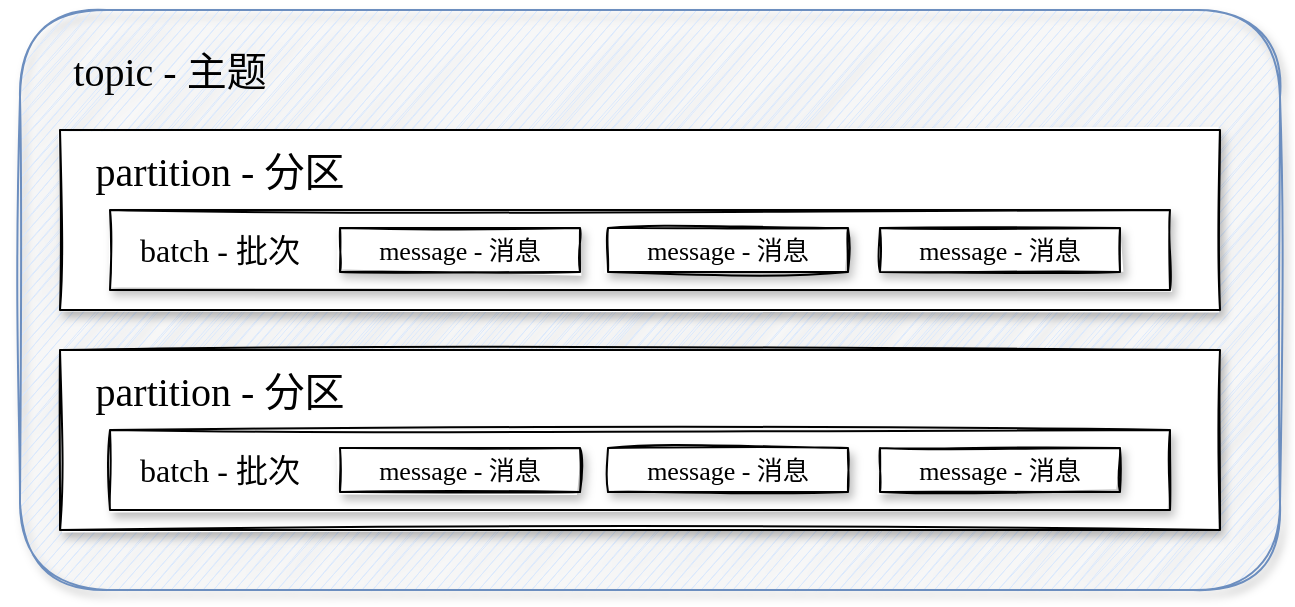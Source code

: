 <mxfile>
    <diagram id="Z9hFlu9-fD196QhTDpbl" name="第 1 页">
        <mxGraphModel dx="671" dy="627" grid="1" gridSize="10" guides="1" tooltips="1" connect="1" arrows="1" fold="1" page="1" pageScale="1" pageWidth="827" pageHeight="1169" math="0" shadow="0">
            <root>
                <mxCell id="0"/>
                <mxCell id="1" parent="0"/>
                <mxCell id="2" value="" style="rounded=1;whiteSpace=wrap;html=1;sketch=1;shadow=1;glass=0;fillColor=#dae8fc;strokeColor=#6c8ebf;fontFamily=Comic Sans MS;" vertex="1" parent="1">
                    <mxGeometry x="120" y="130" width="630" height="290" as="geometry"/>
                </mxCell>
                <mxCell id="3" value="" style="rounded=0;whiteSpace=wrap;html=1;sketch=1;glass=0;shadow=1;" vertex="1" parent="1">
                    <mxGeometry x="140" y="190" width="580" height="90" as="geometry"/>
                </mxCell>
                <mxCell id="4" value="&lt;font style=&quot;font-size: 20px&quot; face=&quot;Comic Sans MS&quot;&gt;topic - 主题&lt;/font&gt;" style="text;html=1;strokeColor=none;fillColor=none;align=center;verticalAlign=middle;whiteSpace=wrap;rounded=0;sketch=1;" vertex="1" parent="1">
                    <mxGeometry x="110" y="150" width="170" height="20" as="geometry"/>
                </mxCell>
                <mxCell id="5" value="&lt;font face=&quot;Comic Sans MS&quot;&gt;partition - 分区&lt;/font&gt;" style="text;html=1;strokeColor=none;fillColor=none;align=center;verticalAlign=middle;whiteSpace=wrap;rounded=0;fontSize=20;" vertex="1" parent="1">
                    <mxGeometry x="140" y="200" width="160" height="20" as="geometry"/>
                </mxCell>
                <mxCell id="6" value="" style="rounded=0;whiteSpace=wrap;html=1;fontFamily=Comic Sans MS;sketch=1;shadow=1;" vertex="1" parent="1">
                    <mxGeometry x="165" y="230" width="530" height="40" as="geometry"/>
                </mxCell>
                <mxCell id="7" value="&lt;font style=&quot;font-size: 16px&quot;&gt;batch - 批次&lt;/font&gt;" style="text;html=1;strokeColor=none;fillColor=none;align=center;verticalAlign=middle;whiteSpace=wrap;rounded=0;shadow=1;sketch=1;fontFamily=Comic Sans MS;" vertex="1" parent="1">
                    <mxGeometry x="165" y="238.5" width="110" height="22.5" as="geometry"/>
                </mxCell>
                <mxCell id="8" value="&lt;font style=&quot;font-size: 13px&quot;&gt;message - 消息&lt;/font&gt;" style="rounded=0;whiteSpace=wrap;html=1;shadow=1;sketch=1;fontFamily=Comic Sans MS;" vertex="1" parent="1">
                    <mxGeometry x="280" y="239" width="120" height="22" as="geometry"/>
                </mxCell>
                <mxCell id="9" value="&lt;font style=&quot;font-size: 13px&quot;&gt;message - 消息&lt;/font&gt;" style="rounded=0;whiteSpace=wrap;html=1;shadow=1;sketch=1;fontFamily=Comic Sans MS;" vertex="1" parent="1">
                    <mxGeometry x="414" y="239" width="120" height="22" as="geometry"/>
                </mxCell>
                <mxCell id="10" value="&lt;font style=&quot;font-size: 13px&quot;&gt;message - 消息&lt;/font&gt;" style="rounded=0;whiteSpace=wrap;html=1;shadow=1;sketch=1;fontFamily=Comic Sans MS;" vertex="1" parent="1">
                    <mxGeometry x="550" y="239" width="120" height="22" as="geometry"/>
                </mxCell>
                <mxCell id="13" value="" style="rounded=0;whiteSpace=wrap;html=1;sketch=1;glass=0;shadow=1;" vertex="1" parent="1">
                    <mxGeometry x="140" y="300" width="580" height="90" as="geometry"/>
                </mxCell>
                <mxCell id="14" value="&lt;font face=&quot;Comic Sans MS&quot;&gt;partition - 分区&lt;/font&gt;" style="text;html=1;strokeColor=none;fillColor=none;align=center;verticalAlign=middle;whiteSpace=wrap;rounded=0;fontSize=20;" vertex="1" parent="1">
                    <mxGeometry x="140" y="310" width="160" height="20" as="geometry"/>
                </mxCell>
                <mxCell id="15" value="" style="rounded=0;whiteSpace=wrap;html=1;fontFamily=Comic Sans MS;sketch=1;shadow=1;" vertex="1" parent="1">
                    <mxGeometry x="165" y="340" width="530" height="40" as="geometry"/>
                </mxCell>
                <mxCell id="16" value="&lt;font style=&quot;font-size: 16px&quot;&gt;batch - 批次&lt;/font&gt;" style="text;html=1;strokeColor=none;fillColor=none;align=center;verticalAlign=middle;whiteSpace=wrap;rounded=0;shadow=1;sketch=1;fontFamily=Comic Sans MS;" vertex="1" parent="1">
                    <mxGeometry x="165" y="348.5" width="110" height="22.5" as="geometry"/>
                </mxCell>
                <mxCell id="17" value="&lt;font style=&quot;font-size: 13px&quot;&gt;message - 消息&lt;/font&gt;" style="rounded=0;whiteSpace=wrap;html=1;shadow=1;sketch=1;fontFamily=Comic Sans MS;" vertex="1" parent="1">
                    <mxGeometry x="280" y="349" width="120" height="22" as="geometry"/>
                </mxCell>
                <mxCell id="18" value="&lt;font style=&quot;font-size: 13px&quot;&gt;message - 消息&lt;/font&gt;" style="rounded=0;whiteSpace=wrap;html=1;shadow=1;sketch=1;fontFamily=Comic Sans MS;" vertex="1" parent="1">
                    <mxGeometry x="414" y="349" width="120" height="22" as="geometry"/>
                </mxCell>
                <mxCell id="19" value="&lt;font style=&quot;font-size: 13px&quot;&gt;message - 消息&lt;/font&gt;" style="rounded=0;whiteSpace=wrap;html=1;shadow=1;sketch=1;fontFamily=Comic Sans MS;" vertex="1" parent="1">
                    <mxGeometry x="550" y="349" width="120" height="22" as="geometry"/>
                </mxCell>
            </root>
        </mxGraphModel>
    </diagram>
</mxfile>